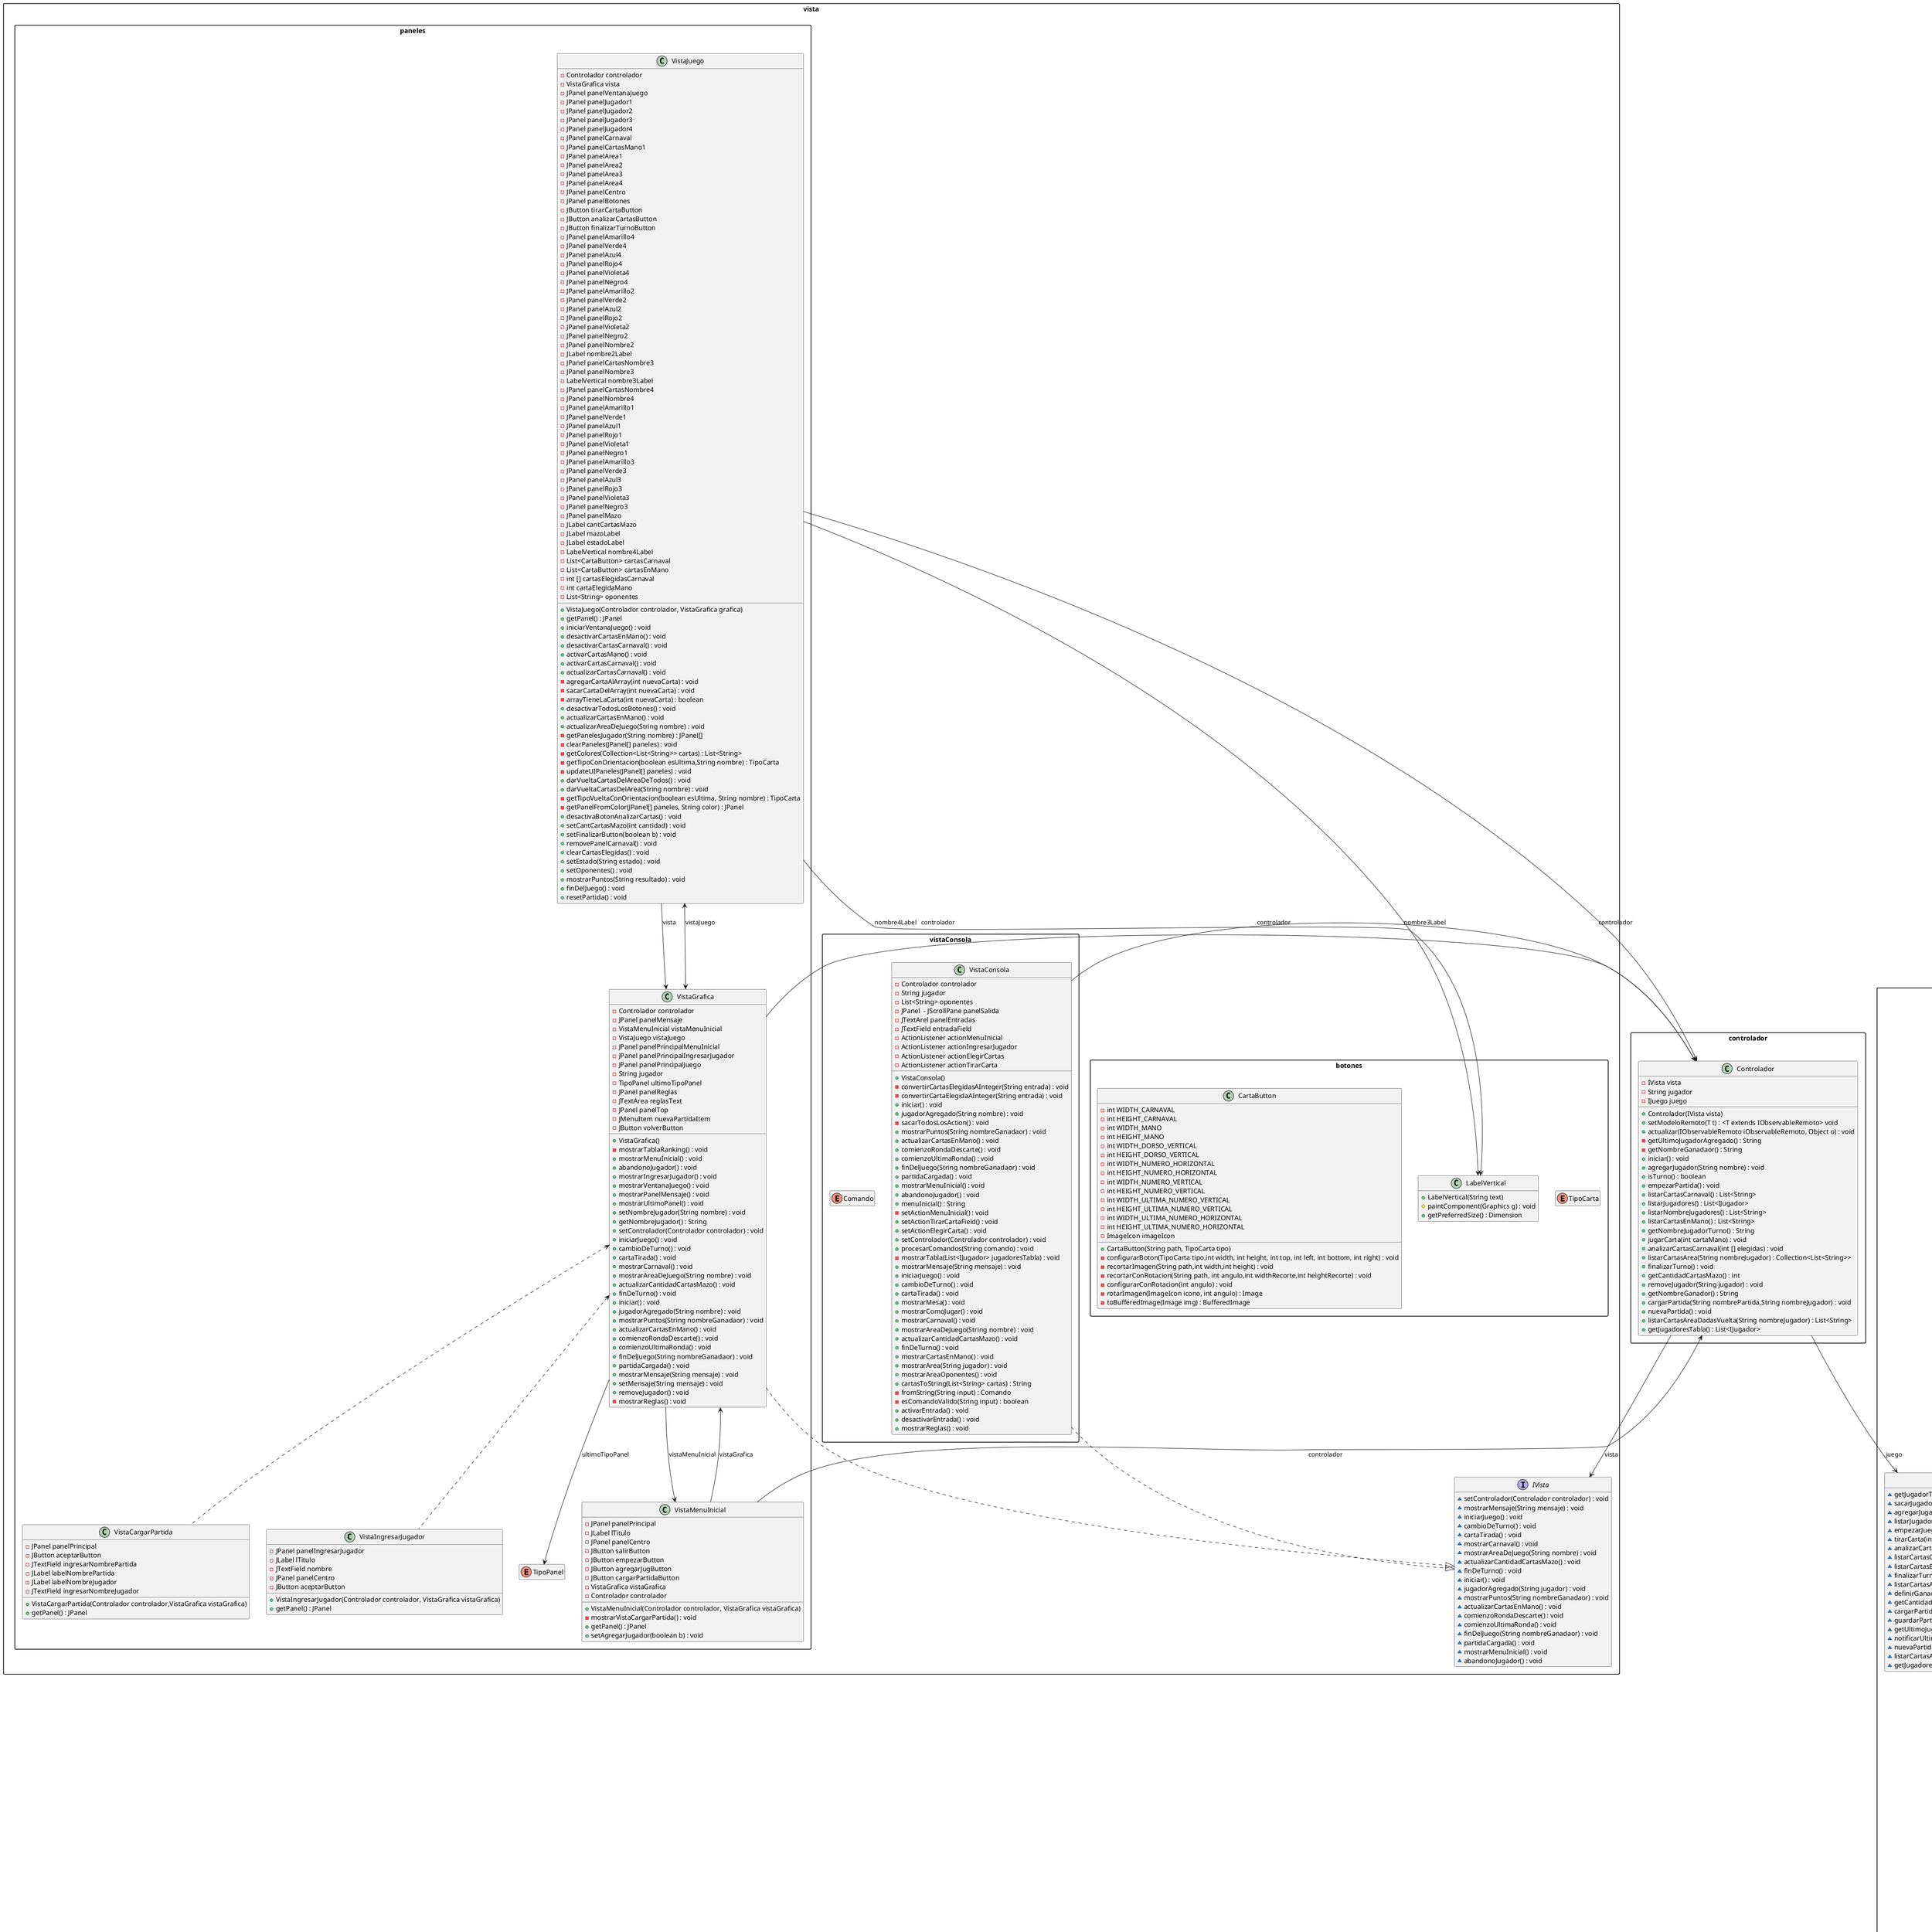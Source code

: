 @startuml
hide empty members
set namespaceSeparator .
skinparam packageStyle rectangle

together {
package "controlador" {
class "Controlador" as Controlador {
  - IVista vista
  - String jugador
  - IJuego juego
  + Controlador(IVista vista)
  + setModeloRemoto(T t) : <T extends IObservableRemoto> void
  + actualizar(IObservableRemoto iObservableRemoto, Object o) : void
  - getUltimoJugadorAgregado() : String
  - getNombreGanadaor() : String
  + iniciar() : void
  + agregarJugador(String nombre) : void
  + isTurno() : boolean
  + empezarPartida() : void
  + listarCartasCarnaval() : List<String>
  + listarJugadores() : List<IJugador>
  + listarNombreJugadores() : List<String>
  + listarCartasEnMano() : List<String>
  + getNombreJugadorTurno() : String
  + jugarCarta(int cartaMano) : void
  + analizarCartasCarnaval(int [] elegidas) : void
  + listarCartasArea(String nombreJugador) : Collection<List<String>>
  + finalizarTurno() : void
  + getCantidadCartasMazo() : int
  + removeJugador(String jugador) : void
  + getNombreGanador() : String
  + cargarPartida(String nombrePartida,String nombreJugador) : void
  + nuevaPartida() : void
  + listarCartasAreaDadasVuelta(String nombreJugador) : List<String>
  + getJugadoresTabla() : List<IJugador>
}
}


package "modelo" {
class "Juego" as Juego {
  - List<Jugador> jugadores
  - Carnaval carnaval
  - Mazo mazo
  - Ronda ronda
  - Evento ultimoEvento
  - TablaTop tablaTop
  + Juego()
  + getCantidadCartasMazo() : int
  + cargarPartida(String nombrePartida) : IJuego
  + guardarPartida(String nombrePartida) : void
  + getUltimoJugadorAgregado() : String
  + notificarUltimoEvento() : void
  + nuevaPartida() : void
  + listarCartasAreaDadasVuelta(String nombreJugador) : List<String>
  + getJugadoresTabla() : List<IJugador>
  + sacarJugador(String nombre, IObservadorRemoto o) : void
  + setUltimaRonda(Queue<Jugador> jugadores) : void
  + setRondaDescarte(Queue<Jugador>jugadores) : void
  - buscarJugador(String nombre) : Jugador
  + agregarJugador(String nombre) : void
  - repartirCartas() : void
  + empezarJuego() : void
  + tirarCarta(int cartaElegida) : void
  + analizarCartasCarnaval(int[] cartasElegidas) : void
  + finalizarTurno() : void
  + finJuego() : void
  - agregarCartasEnManoAlArea() : void
  - calcularPuntos() : void
  - evaluarAreaDeJuego() : void
  + definirGanador() : Jugador
  + sePuedeComenzar() : boolean
  + listarCartasArea(String nombreJugador) : Collection<List<String>>
  + listarJugadores() : List<IJugador>
  + getJugadorTurno() : IJugador
  + listarCartasCarnaval() : List<String>
  + listarCartasEnMano(String nombre) : List<String>
  + notificar(Evento evento) : void
  + getJugadores() : List<Jugador>
}

class "Carta" as Carta {
  - int valor
  - Color color
  + Carta(int valor, Color color)
  + getValor() : int
  + getColor() : Color
  + equalsColor(Carta carta) : boolean
  + equals(Object o) : boolean
  + toString() : String
}

class "AreaDeJuego" as AreaDeJuego {
  - Map<Color, List<Carta>> cartas
  - Map<Color, Integer> cartasBocaAbajo
  + AreaDeJuego()
  + agregarCarta(Carta carta) : void
  - agregarCartaBocaAbajo(Color color, int cantidad) : void
  + getCantidadDeCartasPorColor(Color color) : int
  + getTodasLasCartas() : Collection<List<Carta>>
  + getCantidadDeCartasTotales() : int
  + getCantidadCartasBocaArriba() : int
  + getCantidadCartasBocaAbajo() : int
  + tiene6colores() : boolean
  + ponerCartasBocaAbajo(Color color) : void
  + sumarValorDeCartas() : int
  + calcularPuntos() : int
  + listarCartasDadasVuelta() : List<String>
}
class "Ronda" as Ronda {
  - Carnaval carnaval
  - Mazo mazo
  - Jugador jugadorTurno
  - Queue<Jugador> jugadores
  - Juego juego
  - boolean tiroCarta
  - int[] indicesCartasElegidas
  - Carta cartaTirada
  - boolean agrego
  + Ronda(Queue<Jugador> jugadores, Carnaval carnaval, Mazo mazo, Juego juego)
  # cambiarTurno() : void
  + tirarCarta(int cartaElegida) : void
  + analizarCartasCarnaval(int[] cartasElegidas) : void
  + finTurno() : void
  + esFinDeRonda() : boolean
  + getJugadorTurno() : IJugador
}

class "RondaDescarte" as RondaDescarte {
  - Jugador primerJugadorRonda
  - int contador
  + RondaDescarte(Queue<Jugador> jugadores, Carnaval carnaval, Mazo mazo,Juego juego)
  + tirarCarta(int cartaElegida) : void
  + finTurno() : void
  + esFinDeRonda() : boolean
}

class "UltimaRonda" as UltimaRonda {
  - Jugador primerJugadorRonda
  + UltimaRonda(Queue<Jugador> jugadores, Carnaval carnaval, Mazo mazo, Juego juego)
  + finTurno() : void
  + esFinDeRonda() : boolean
}

class "Mazo" as Mazo {
  - Stack<Carta> cartas
  + Mazo()
  + sacarCarta() : Carta
  + getCartas() : Stack<Carta>
  + tieneCartas() : boolean
  + getCantidadCartas() : int
}
interface "IJugador" as IJugador {
  ~ getNombre() : String
  ~ getPuntos() : int
  ~ getVictorias() : int
}
class "TablaTop" as TablaTop {
  - long serialVersionUID
  - List<Jugador> jugadoresTabla
  + TablaTop()
  + agregarJugador(Jugador jugador) : void
  + getJugadorConMenosVictorias() : Jugador
  + getJugadores() : List<Jugador>
}
class "Carnaval" as Carnaval {
  - List<Carta> cartas
  + Carnaval()
  + getCartas() : List<Carta>
  + getUltimaCarta() : Carta
  + getCartas(int[] indices) : List<Carta>
  + agregarCarta(Carta carta) : void
  + sacarCarta(Carta carta) : void
  + salvarCartas(int valor) : List<Carta>
  + puedeAgarrarCarnaval(Carta carta) : boolean
  + agarroCartasSalvadasCarnaval(int valorCarta, int[] cartasElegidas) : boolean
  + faltaAgarrarCartas(Carta carta, int[] cartasElegidas) : boolean
}

class "Jugador" as Jugador {
  - String nombre
  - List<Carta> cartasEnMano
  - AreaDeJuego area
  - int puntos
  - int victorias
  + Jugador(String nombre)
  + getNombre() : String
  + getCantidadCartasEnArea() : int
  + getArea() : AreaDeJuego
  + getPuntos() : int
  + agarrarCarta(Carta carta) : void
  + descartarCarta(int indice) : Carta
  + quitarCarta(int indice) : void
  + elegirCarta(int indice) : Carta
  + agregarCartaAlAreaDeJuego(Carta carta) : void
  + sumarPuntos() : void
  + getCartas() : List<Carta>
  + getCartasArea() : Collection<List<Carta>>
  + sacarCartasEnMano() : List<Carta>
  + resetNuevoJuego() : void
  + sumarVictoria() : void
  + getVictorias() : int
  + equals(Object o) : boolean
  + listarCartasDadasVuelta() : List<String>
}
enum "Color" as Color {
}
enum "Evento" as Evento {
}
interface "IJuego" as IJuego {
     ~ getJugadorTurno() :IJugador
     ~ sacarJugador(String jugador, IObservadorRemoto o): void
     ~ agregarJugador(String nombre) : void
     ~  listarJugadores() : List<IJugador>
     ~  empezarJuego() : void
     ~  tirarCarta(int indice) : void
     ~  analizarCartasCarnaval(int[] indices) : void
    ~   listarCartasCarnaval(): List<String>
     ~  listarCartasEnMano(String nombre): List<String>
      ~ finalizarTurno() : void
     ~  listarCartasArea(String nombreJugador) : Collection<List<String>>
     ~  definirGanador() : IJugador
      ~ getCantidadCartasMazo() : int
      ~ cargarPartida(String nombrePartida) : IJuego
      ~ guardarPartida(String nombrePartida) : void
      ~ getUltimoJugadorAgregado() :String
      ~ notificarUltimoEvento() : void
     ~  nuevaPartida() : void
     ~  listarCartasAreaDadasVuelta(String nombreJugador) : List<String>
      ~  getJugadoresTabla() : List<IJugador>
}

class "Serializador" as Serializador {
  - String nombreArchivo
  + Serializador(String nombreArchivo)
  + persistir(Object o) : void
  + recuperar() : Object
}


}




package "vista" {
package "botones" {
enum "TipoCarta" as TipoCarta {
}
class "LabelVertical" as LabelVertical {
  + LabelVertical(String text)
  # paintComponent(Graphics g) : void
  + getPreferredSize() : Dimension
}
class "CartaButton" as CartaButton {
  - int WIDTH_CARNAVAL
  - int HEIGHT_CARNAVAL
  - int WIDTH_MANO
  - int HEIGHT_MANO
  - int WIDTH_DORSO_VERTICAL
  - int HEIGHT_DORSO_VERTICAL
  - int WIDTH_NUMERO_HORIZONTAL
  - int HEIGHT_NUMERO_HORIZONTAL
  - int WIDTH_NUMERO_VERTICAL
  - int HEIGHT_NUMERO_VERTICAL
  - int WIDTH_ULTIMA_NUMERO_VERTICAL
  - int HEIGHT_ULTIMA_NUMERO_VERTICAL
  - int WIDTH_ULTIMA_NUMERO_HORIZONTAL
  - int HEIGHT_ULTIMA_NUMERO_HORIZONTAL
  - ImageIcon imageIcon
  + CartaButton(String path, TipoCarta tipo)
  - configurarBoton(TipoCarta tipo,int width, int height, int top, int left, int bottom, int right) : void
  - recortarImagen(String path,int width,int height) : void
  - recortarConRotacion(String path, int angulo,int widthRecorte,int heightRecorte) : void
  - configurarConRotacion(int angulo) : void
  - rotarImagen(ImageIcon icono, int angulo) : Image
  - toBufferedImage(Image img) : BufferedImage
}
}

package "paneles" {
class "VistaJuego" as VistaJuego {
  - Controlador controlador
  - VistaGrafica vista
  - JPanel panelVentanaJuego
  - JPanel panelJugador1
  - JPanel panelJugador2
  - JPanel panelJugador3
  - JPanel panelJugador4
  - JPanel panelCarnaval
  - JPanel panelCartasMano1
  - JPanel panelArea1
  - JPanel panelArea2
  - JPanel panelArea3
  - JPanel panelArea4
  - JPanel panelCentro
  - JPanel panelBotones
  - JButton tirarCartaButton
  - JButton analizarCartasButton
  - JButton finalizarTurnoButton
  - JPanel panelAmarillo4
  - JPanel panelVerde4
  - JPanel panelAzul4
  - JPanel panelRojo4
  - JPanel panelVioleta4
  - JPanel panelNegro4
  - JPanel panelAmarillo2
  - JPanel panelVerde2
  - JPanel panelAzul2
  - JPanel panelRojo2
  - JPanel panelVioleta2
  - JPanel panelNegro2
  - JPanel panelNombre2
  - JLabel nombre2Label
  - JPanel panelCartasNombre3
  - JPanel panelNombre3
  - LabelVertical nombre3Label
  - JPanel panelCartasNombre4
  - JPanel panelNombre4
  - JPanel panelAmarillo1
  - JPanel panelVerde1
  - JPanel panelAzul1
  - JPanel panelRojo1
  - JPanel panelVioleta1
  - JPanel panelNegro1
  - JPanel panelAmarillo3
  - JPanel panelVerde3
  - JPanel panelAzul3
  - JPanel panelRojo3
  - JPanel panelVioleta3
  - JPanel panelNegro3
  - JPanel panelMazo
  - JLabel cantCartasMazo
  - JLabel mazoLabel
  - JLabel estadoLabel
  - LabelVertical nombre4Label
  - List<CartaButton> cartasCarnaval
  - List<CartaButton> cartasEnMano
  - int [] cartasElegidasCarnaval
  - int cartaElegidaMano
  - List<String> oponentes
  + VistaJuego(Controlador controlador, VistaGrafica grafica)
  + getPanel() : JPanel
  + iniciarVentanaJuego() : void
  + desactivarCartasEnMano() : void
  + desactivarCartasCarnaval() : void
  + activarCartasMano() : void
  + activarCartasCarnaval() : void
  + actualizarCartasCarnaval() : void
  - agregarCartaAlArray(int nuevaCarta) : void
  - sacarCartaDelArray(int nuevaCarta) : void
  - arrayTieneLaCarta(int nuevaCarta) : boolean
  + desactivarTodosLosBotones() : void
  + actualizarCartasEnMano() : void
  + actualizarAreaDeJuego(String nombre) : void
  - getPanelesJugador(String nombre) : JPanel[]
  - clearPaneles(JPanel[] paneles) : void
  - getColores(Collection<List<String>> cartas) : List<String>
  - getTipoConOrientacion(boolean esUltima,String nombre) : TipoCarta
  - updateUIPaneles(JPanel[] paneles) : void
  + darVueltaCartasDelAreaDeTodos() : void
  + darVueltaCartasDelArea(String nombre) : void
  - getTipoVueltaConOrientacion(boolean esUltima, String nombre) : TipoCarta
  - getPanelFromColor(JPanel[] paneles, String color) : JPanel
  + desactivaBotonAnalizarCartas() : void
  + setCantCartasMazo(int cantidad) : void
  + setFinalizarButton(boolean b) : void
  + removePanelCarnaval() : void
  + clearCartasElegidas() : void
  + setEstado(String estado) : void
  + setOponentes() : void
  + mostrarPuntos(String resultado) : void
  + finDelJuego() : void
  + resetPartida() : void
}
class "VistaCargarPartida" as VistaCargarPartida {
  - JPanel panelPrincipal
  - JButton aceptarButton
  - JTextField ingresarNombrePartida
  - JLabel labelNombrePartida
  - JLabel labelNombreJugador
  - JTextField ingresarNombreJugador
  + VistaCargarPartida(Controlador controlador,VistaGrafica vistaGrafica)
  + getPanel() : JPanel
}
class "VistaGrafica" as VistaGrafica {
  - Controlador controlador
  - JPanel panelMensaje
  - VistaMenuInicial vistaMenuInicial
  - VistaJuego vistaJuego
  - JPanel panelPrincipalMenuInicial
  - JPanel panelPrincipalIngresarJugador
  - JPanel panelPrincipalJuego
  - String jugador
  - TipoPanel ultimoTipoPanel
  - JPanel panelReglas
  - JTextArea reglasText
  - JPanel panelTop
  - JMenuItem nuevaPartidaItem
  - JButton volverButton
  + VistaGrafica()
  - mostrarTablaRanking() : void
  + mostrarMenuInicial() : void
  + abandonoJugador() : void
  + mostrarIngresarJugador() : void
  + mostrarVentanaJuego() : void
  + mostrarPanelMensaje() : void
  + mostrarUltimoPanel() : void
  + setNombreJugador(String nombre) : void
  + getNombreJugador() : String
  + setControlador(Controlador controlador) : void
  + iniciarJuego() : void
  + cambioDeTurno() : void
  + cartaTirada() : void
  + mostrarCarnaval() : void
  + mostrarAreaDeJuego(String nombre) : void
  + actualizarCantidadCartasMazo() : void
  + finDeTurno() : void
  + iniciar() : void
  + jugadorAgregado(String nombre) : void
  + mostrarPuntos(String nombreGanadaor) : void
  + actualizarCartasEnMano() : void
  + comienzoRondaDescarte() : void
  + comienzoUltimaRonda() : void
  + finDelJuego(String nombreGanadaor) : void
  + partidaCargada() : void
  + mostrarMensaje(String mensaje) : void
  + setMensaje(String mensaje) : void
  + removeJugador() : void
  - mostrarReglas() : void
}
class "VistaIngresarJugador" as VistaIngresarJugador {
  - JPanel panelIngresarJugador
  - JLabel lTitulo
  - JTextField nombre
  - JPanel panelCentro
  - JButton aceptarButton
  + VistaIngresarJugador(Controlador controlador, VistaGrafica vistaGrafica)
  + getPanel() : JPanel
}
class "VistaMenuInicial" as VistaMenuInicial {
  - JPanel panelPrincipal
  - JLabel lTitulo
  - JPanel panelCentro
  - JButton salirButton
  - JButton empezarButton
  - JButton agregarJugButton
  - JButton cargarPartidaButton
  - VistaGrafica vistaGrafica
  - Controlador controlador
  + VistaMenuInicial(Controlador controlador, VistaGrafica vistaGrafica)
  - mostrarVistaCargarPartida() : void
  + getPanel() : JPanel
  + setAgregarJugador(boolean b) : void
}
enum "TipoPanel" as TipoPanel {
}
}

package "vistaConsola" {
class "VistaConsola" as VistaConsola {
  - Controlador controlador
  - String jugador
  - List<String> oponentes
  - JPanel  - JScrollPane panelSalida
  - JTextArel panelEntradas
  - JTextField entradaField
  - ActionListener actionMenuInicial
  - ActionListener actionIngresarJugador
  - ActionListener actionElegirCartas
  - ActionListener actionTirarCarta
  + VistaConsola()
  - convertirCartasElegidasAInteger(String entrada) : void
  - convertirCartaElegidaAInteger(String entrada) : void
  + iniciar() : void
  + jugadorAgregado(String nombre) : void
  - sacarTodosLosAction() : void
  + mostrarPuntos(String nombreGanadaor) : void
  + actualizarCartasEnMano() : void
  + comienzoRondaDescarte() : void
  + comienzoUltimaRonda() : void
  + finDelJuego(String nombreGanadaor) : void
  + partidaCargada() : void
  + mostrarMenuInicial() : void
  + abandonoJugador() : void
  + menuInicial() : String
  - setActionMenuInicial() : void
  + setActionTirarCartaField() : void
  + setActionElegirCarta() : void
  + setControlador(Controlador controlador) : void
  + procesarComandos(String comando) : void
  - mostrarTabla(List<IJugador> jugadoresTabla) : void
  + mostrarMensaje(String mensaje) : void
  + iniciarJuego() : void
  + cambioDeTurno() : void
  + cartaTirada() : void
  + mostrarMesa() : void
  + mostrarComoJugar() : void
  + mostrarCarnaval() : void
  + mostrarAreaDeJuego(String nombre) : void
  + actualizarCantidadCartasMazo() : void
  + finDeTurno() : void
  + mostrarCartasEnMano() : void
  + mostrarArea(String jugador) : void
  + mostrarAreaOponentes() : void
  + cartasToString(List<String> cartas) : String
  - fromString(String input) : Comando
  - esComandoValido(String input) : boolean
  + activarEntrada() : void
  + desactivarEntrada() : void
  + mostrarReglas() : void
}
enum "Comando" as Comando {
}
}


interface "IVista" as IVista {
  ~ setControlador(Controlador controlador) : void
  ~ mostrarMensaje(String mensaje) : void
  ~ iniciarJuego() : void
  ~ cambioDeTurno() : void
  ~ cartaTirada() : void
  ~ mostrarCarnaval() : void
  ~ mostrarAreaDeJuego(String nombre) : void
  ~ actualizarCantidadCartasMazo() : void
  ~ finDeTurno() : void
  ~ iniciar() : void
  ~ jugadorAgregado(String jugador) : void
  ~ mostrarPuntos(String nombreGanadaor) : void
  ~ actualizarCartasEnMano() : void
  ~ comienzoRondaDescarte() : void
  ~ comienzoUltimaRonda() : void
  ~ finDelJuego(String nombreGanadaor) : void
  ~ partidaCargada() : void
  ~ mostrarMenuInicial() : void
  ~ abandonoJugador() : void
}
}
}


RondaDescarte --|> Ronda
Juego ..|> IJuego
VistaConsola ..|> IVista
Jugador ..|> IJugador
VistaGrafica ..|> IVista
UltimaRonda --|> Ronda
Carta --> Color : color
VistaJuego --> Controlador : controlador
VistaJuego --> VistaGrafica : vista
VistaJuego --> LabelVertical : nombre3Label
VistaJuego --> LabelVertical : nombre4Label
RondaDescarte --> Jugador : primerJugadorRonda
Ronda --> Carnaval : carnaval
Ronda --> Mazo : mazo
Ronda --> Jugador : jugadorTurno
Ronda --> Juego : juego
Ronda --> Carta : cartaTirada
Controlador --> IVista : vista
Controlador --> IJuego : juego
VistaConsola --> Controlador : controlador
Jugador --> AreaDeJuego : area
VistaGrafica --> Controlador : controlador
VistaGrafica --> VistaMenuInicial : vistaMenuInicial
VistaGrafica <--> VistaJuego : vistaJuego
VistaGrafica <.. VistaCargarPartida
VistaGrafica <.. VistaIngresarJugador
VistaGrafica --> TipoPanel : ultimoTipoPanel
VistaMenuInicial --> VistaGrafica : vistaGrafica
VistaMenuInicial --> Controlador : controlador
Juego --> Carnaval : carnaval
Juego --> Mazo : mazo
Juego --> Ronda : ronda
Juego --> Evento : ultimoEvento
Juego --> TablaTop : tablaTop
UltimaRonda --> Jugador : primerJugadorRonda
Controlador -[hidden]-> IVista
Controlador -[hidden]-> IVista
Controlador -[hidden]-> IJuego
Controlador -[hidden]-> IJuego
Controlador -[hidden]-> IJuego
Controlador -[hidden]-> Vista
Controlador -[hidden]-> VistaConsola
Controlador -[hidden]-> IJuego
Controlador -[hidden]-> IJuego
Controlador -[hidden]-> IJuego
Controlador -[hidden]-> IVista
Controlador -[hidden]-> IVista
Controlador -[hidden]-> IJuego
Controlador -[hidden]-> Mazo
Controlador -[hidden]-> Carnaval
Serializador -[hidden]-> Carnaval
Serializador -[hidden]-> Color
Serializador -[hidden]-> Color


@enduml
